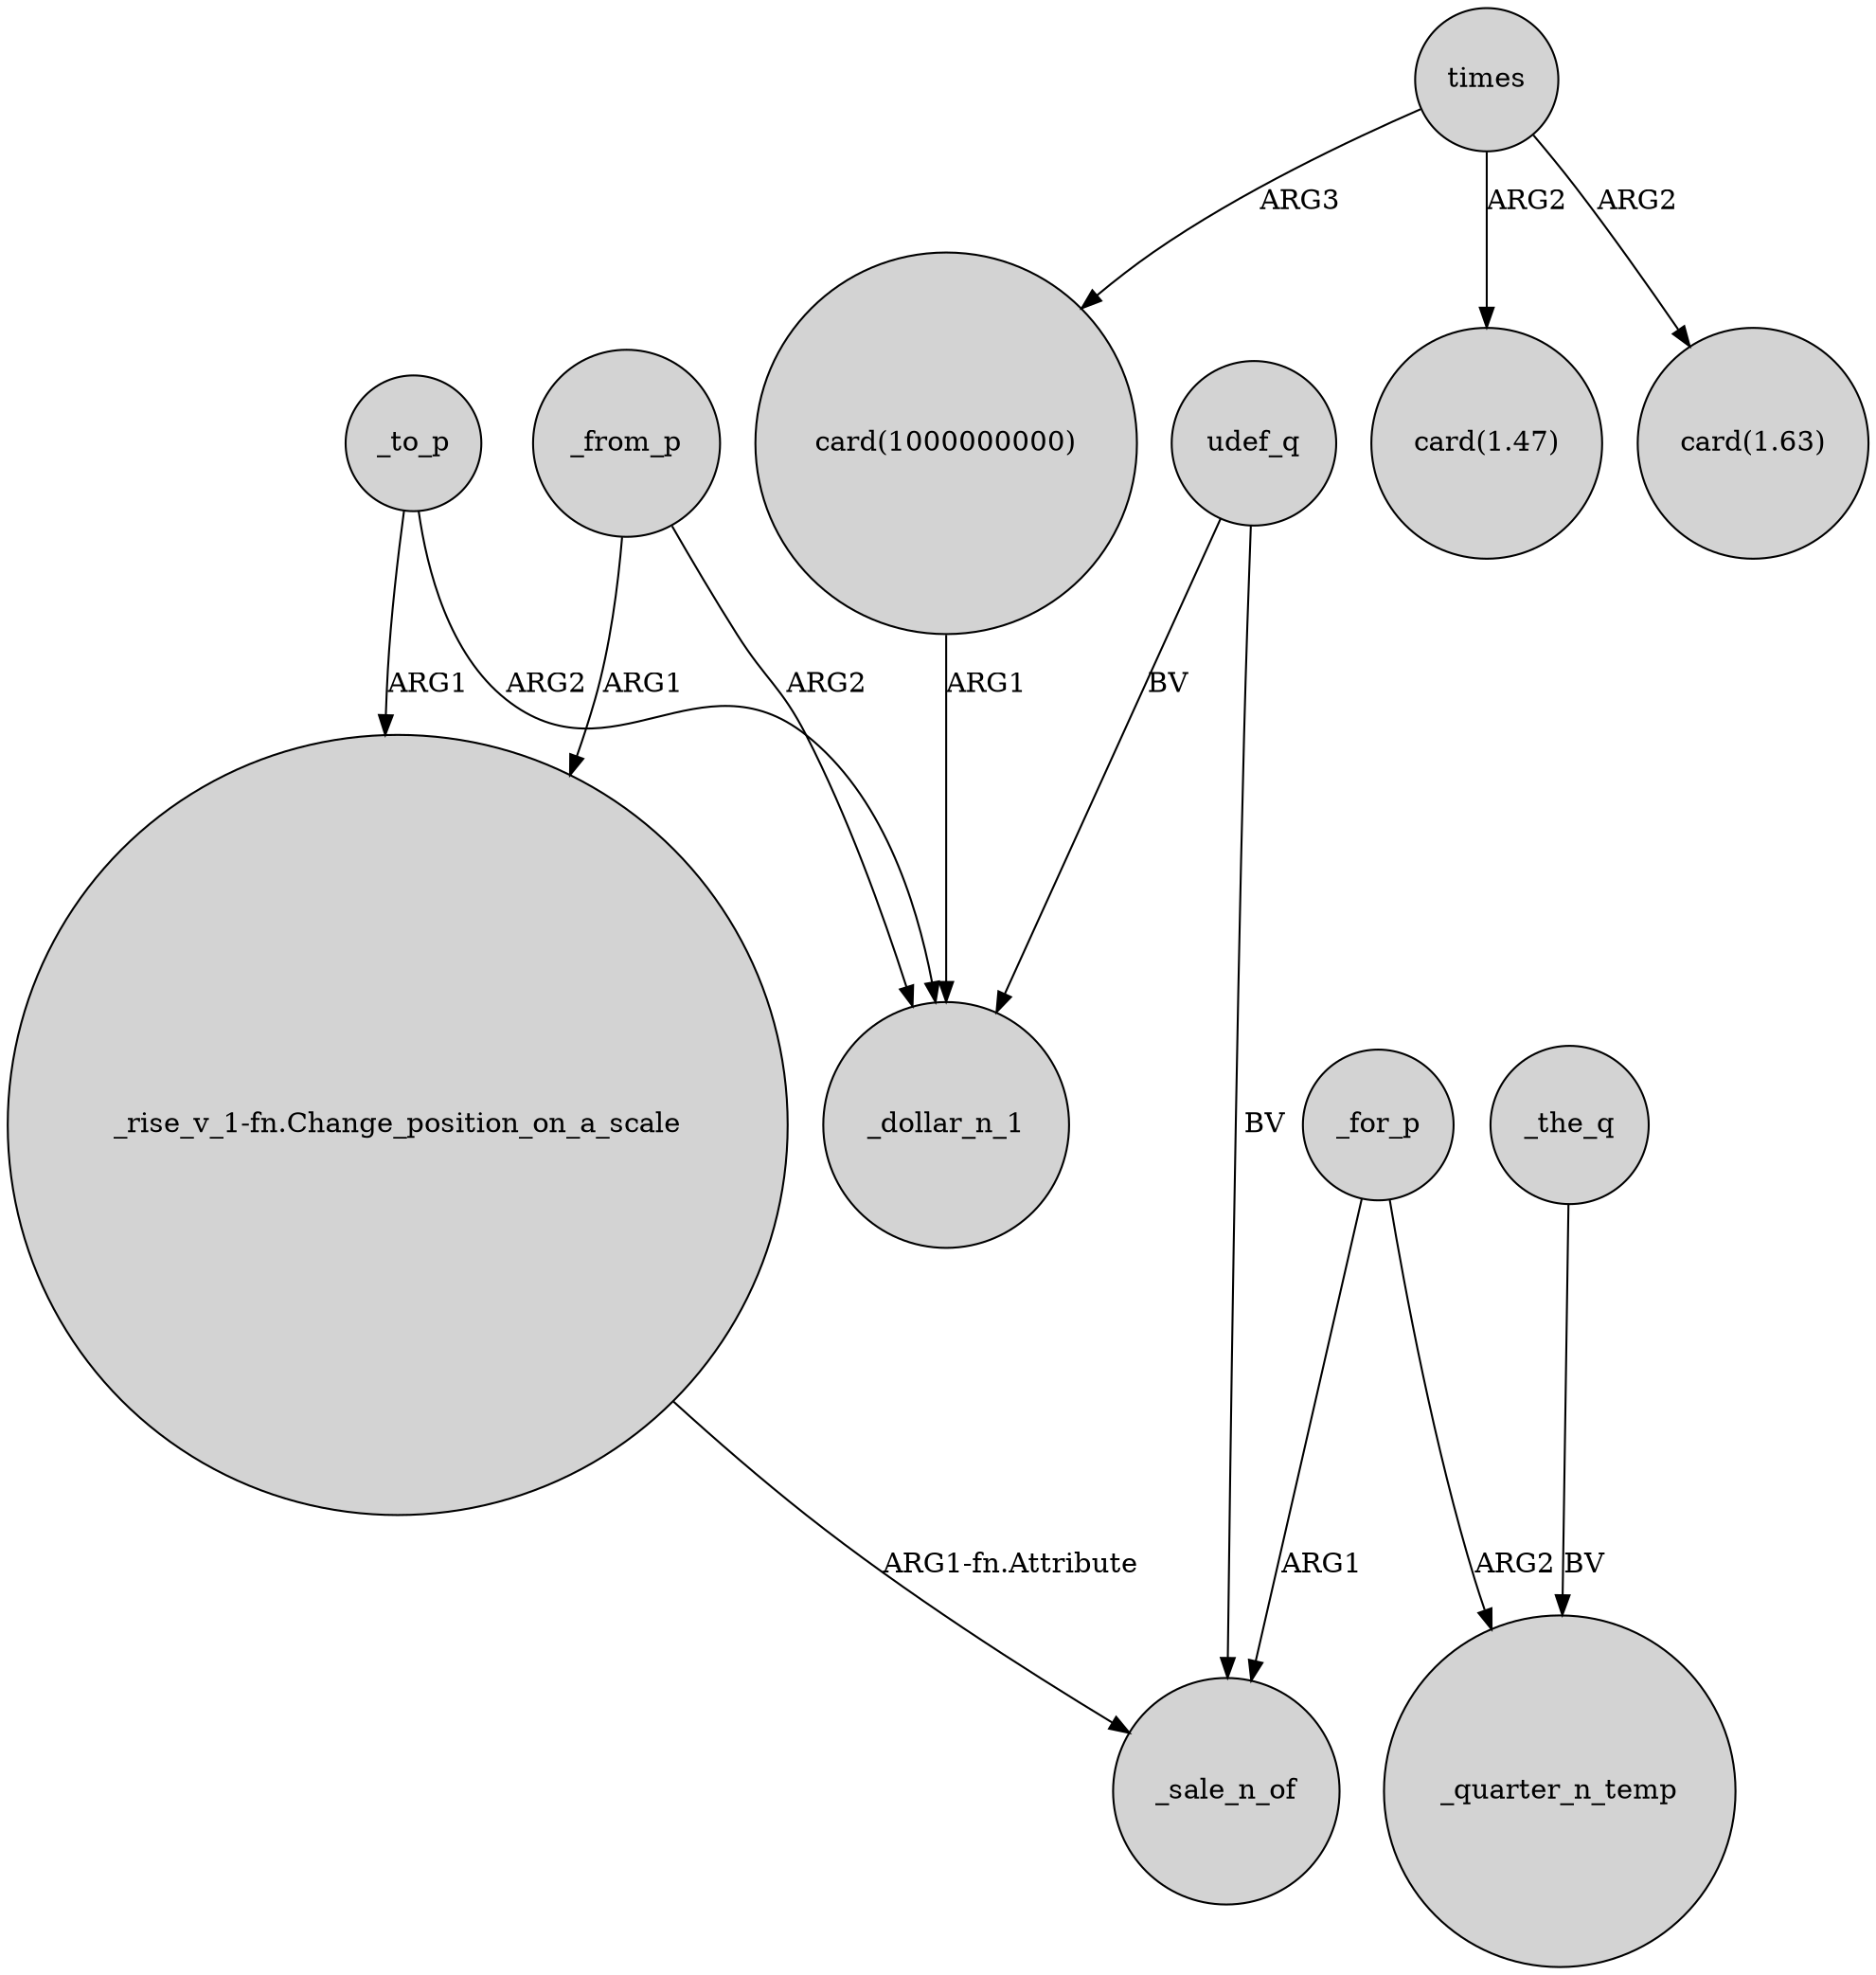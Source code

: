digraph {
	node [shape=circle style=filled]
	"card(1000000000)" -> _dollar_n_1 [label=ARG1]
	_for_p -> _quarter_n_temp [label=ARG2]
	"_rise_v_1-fn.Change_position_on_a_scale" -> _sale_n_of [label="ARG1-fn.Attribute"]
	_from_p -> _dollar_n_1 [label=ARG2]
	times -> "card(1.47)" [label=ARG2]
	udef_q -> _sale_n_of [label=BV]
	_to_p -> _dollar_n_1 [label=ARG2]
	times -> "card(1000000000)" [label=ARG3]
	udef_q -> _dollar_n_1 [label=BV]
	_for_p -> _sale_n_of [label=ARG1]
	_from_p -> "_rise_v_1-fn.Change_position_on_a_scale" [label=ARG1]
	_to_p -> "_rise_v_1-fn.Change_position_on_a_scale" [label=ARG1]
	times -> "card(1.63)" [label=ARG2]
	_the_q -> _quarter_n_temp [label=BV]
}
